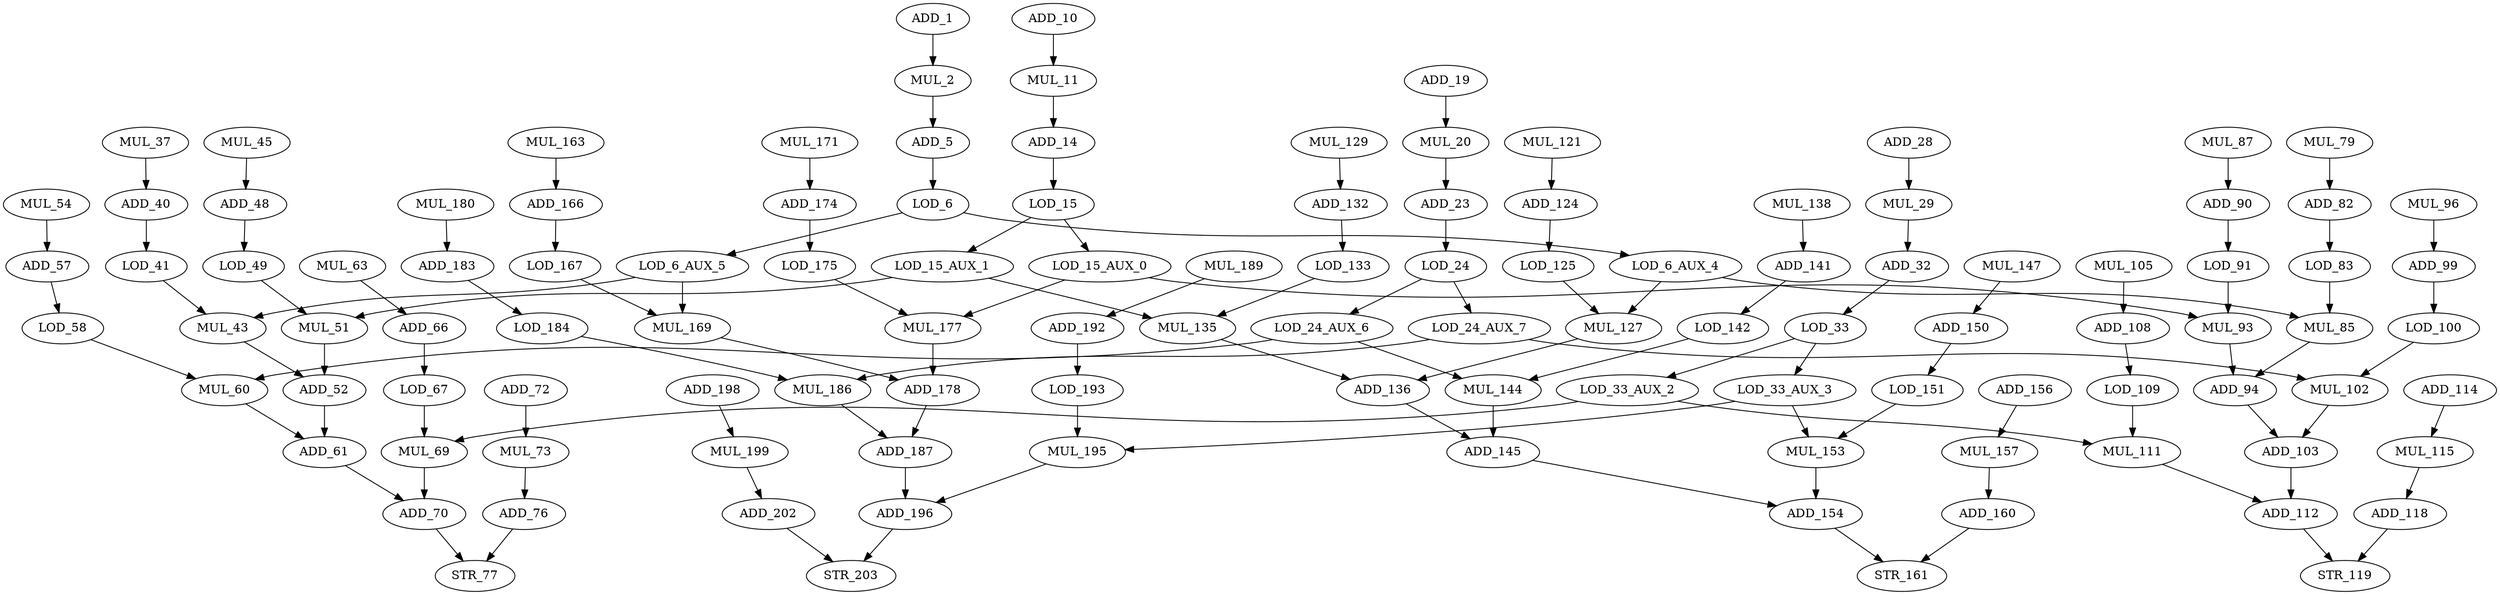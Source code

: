 digraph G {
    ADD_61;
    ADD_70;
    ADD_192;
    LOD_193;
    LOD_41;
    MUL_43;
    ADD_154;
    STR_161;
    ADD_112;
    STR_119;
    ADD_57;
    LOD_58;
    MUL_85;
    ADD_94;
    MUL_177;
    ADD_178;
    LOD_15_AUX_0;
    MUL_93;
    ADD_48;
    LOD_49;
    ADD_103;
    LOD_100;
    MUL_102;
    LOD_33_AUX_2;
    MUL_69;
    MUL_111;
    ADD_118;
    MUL_2;
    ADD_5;
    ADD_141;
    LOD_142;
    ADD_183;
    LOD_184;
    ADD_150;
    LOD_151;
    ADD_198;
    MUL_199;
    LOD_15;
    LOD_15_AUX_1;
    MUL_121;
    ADD_124;
    MUL_45;
    LOD_125;
    MUL_127;
    LOD_91;
    LOD_133;
    MUL_135;
    LOD_33_AUX_3;
    MUL_153;
    MUL_195;
    ADD_90;
    MUL_171;
    ADD_174;
    LOD_6;
    LOD_24_AUX_6;
    MUL_60;
    MUL_144;
    MUL_29;
    ADD_32;
    LOD_6_AUX_4;
    LOD_6_AUX_5;
    ADD_52;
    MUL_96;
    ADD_99;
    LOD_33;
    MUL_37;
    ADD_40;
    MUL_79;
    ADD_82;
    ADD_136;
    ADD_1;
    ADD_72;
    MUL_73;
    MUL_51;
    ADD_156;
    MUL_157;
    ADD_66;
    LOD_67;
    ADD_14;
    LOD_175;
    MUL_87;
    ADD_23;
    LOD_24;
    MUL_163;
    ADD_166;
    MUL_105;
    ADD_108;
    ADD_145;
    MUL_169;
    MUL_186;
    ADD_187;
    MUL_20;
    MUL_115;
    LOD_167;
    LOD_109;
    MUL_63;
    ADD_132;
    MUL_138;
    ADD_202;
    STR_203;
    MUL_11;
    LOD_83;
    MUL_129;
    ADD_196;
    MUL_54;
    ADD_76;
    MUL_147;
    ADD_160;
    ADD_28;
    ADD_19;
    ADD_10;
    STR_77;
    LOD_24_AUX_7;
    ADD_114;
    MUL_180;
    MUL_189;
    ADD_61 -> ADD_70 [w=0];
    ADD_70 -> STR_77 [w=0];
    ADD_192 -> LOD_193 [w=0];
    LOD_193 -> MUL_195 [w=0];
    LOD_41 -> MUL_43 [w=0];
    MUL_43 -> ADD_52 [w=0];
    ADD_154 -> STR_161 [w=0];
    ADD_112 -> STR_119 [w=0];
    ADD_57 -> LOD_58 [w=0];
    LOD_58 -> MUL_60 [w=0];
    MUL_85 -> ADD_94 [w=0];
    ADD_94 -> ADD_103 [w=0];
    MUL_177 -> ADD_178 [w=6];
    ADD_178 -> ADD_187 [w=0];
    LOD_15_AUX_0 -> MUL_93 [w=0];
    LOD_15_AUX_0 -> MUL_177 [w=0];
    MUL_93 -> ADD_94 [w=0];
    ADD_48 -> LOD_49 [w=0];
    LOD_49 -> MUL_51 [w=0];
    ADD_103 -> ADD_112 [w=4];
    LOD_100 -> MUL_102 [w=1];
    MUL_102 -> ADD_103 [w=0];
    LOD_33_AUX_2 -> MUL_69 [w=0];
    LOD_33_AUX_2 -> MUL_111 [w=0];
    MUL_69 -> ADD_70 [w=0];
    MUL_111 -> ADD_112 [w=0];
    ADD_118 -> STR_119 [w=0];
    MUL_2 -> ADD_5 [w=0];
    ADD_5 -> LOD_6 [w=1];
    ADD_141 -> LOD_142 [w=0];
    LOD_142 -> MUL_144 [w=0];
    ADD_183 -> LOD_184 [w=0];
    LOD_184 -> MUL_186 [w=0];
    ADD_150 -> LOD_151 [w=0];
    LOD_151 -> MUL_153 [w=0];
    ADD_198 -> MUL_199 [w=0];
    MUL_199 -> ADD_202 [w=0];
    LOD_15 -> LOD_15_AUX_0 [w=0];
    LOD_15 -> LOD_15_AUX_1 [w=5];
    LOD_15_AUX_1 -> MUL_51 [w=0];
    LOD_15_AUX_1 -> MUL_135 [w=0];
    MUL_121 -> ADD_124 [w=0];
    ADD_124 -> LOD_125 [w=0];
    MUL_45 -> ADD_48 [w=0];
    LOD_125 -> MUL_127 [w=0];
    MUL_127 -> ADD_136 [w=0];
    LOD_91 -> MUL_93 [w=0];
    LOD_133 -> MUL_135 [w=0];
    MUL_135 -> ADD_136 [w=0];
    LOD_33_AUX_3 -> MUL_153 [w=0];
    LOD_33_AUX_3 -> MUL_195 [w=0];
    MUL_153 -> ADD_154 [w=0];
    MUL_195 -> ADD_196 [w=0];
    ADD_90 -> LOD_91 [w=0];
    MUL_171 -> ADD_174 [w=0];
    ADD_174 -> LOD_175 [w=0];
    LOD_6 -> LOD_6_AUX_4 [w=1];
    LOD_6 -> LOD_6_AUX_5 [w=2];
    LOD_24_AUX_6 -> MUL_60 [w=0];
    LOD_24_AUX_6 -> MUL_144 [w=0];
    MUL_60 -> ADD_61 [w=0];
    MUL_144 -> ADD_145 [w=0];
    MUL_29 -> ADD_32 [w=0];
    ADD_32 -> LOD_33 [w=0];
    LOD_6_AUX_4 -> MUL_85 [w=0];
    LOD_6_AUX_4 -> MUL_127 [w=1];
    LOD_6_AUX_5 -> MUL_43 [w=0];
    LOD_6_AUX_5 -> MUL_169 [w=0];
    ADD_52 -> ADD_61 [w=6];
    MUL_96 -> ADD_99 [w=0];
    ADD_99 -> LOD_100 [w=0];
    LOD_33 -> LOD_33_AUX_2 [w=0];
    LOD_33 -> LOD_33_AUX_3 [w=4];
    MUL_37 -> ADD_40 [w=0];
    ADD_40 -> LOD_41 [w=0];
    MUL_79 -> ADD_82 [w=0];
    ADD_82 -> LOD_83 [w=0];
    ADD_136 -> ADD_145 [w=3];
    ADD_1 -> MUL_2 [w=0];
    ADD_72 -> MUL_73 [w=0];
    MUL_73 -> ADD_76 [w=1];
    MUL_51 -> ADD_52 [w=0];
    ADD_156 -> MUL_157 [w=1];
    MUL_157 -> ADD_160 [w=0];
    ADD_66 -> LOD_67 [w=0];
    LOD_67 -> MUL_69 [w=0];
    ADD_14 -> LOD_15 [w=0];
    LOD_175 -> MUL_177 [w=0];
    MUL_87 -> ADD_90 [w=0];
    ADD_23 -> LOD_24 [w=0];
    LOD_24 -> LOD_24_AUX_7 [w=0];
    LOD_24 -> LOD_24_AUX_6 [w=0];
    MUL_163 -> ADD_166 [w=0];
    ADD_166 -> LOD_167 [w=1];
    MUL_105 -> ADD_108 [w=0];
    ADD_108 -> LOD_109 [w=0];
    ADD_145 -> ADD_154 [w=7];
    MUL_169 -> ADD_178 [w=0];
    MUL_186 -> ADD_187 [w=4];
    ADD_187 -> ADD_196 [w=0];
    MUL_20 -> ADD_23 [w=0];
    MUL_115 -> ADD_118 [w=0];
    LOD_167 -> MUL_169 [w=0];
    LOD_109 -> MUL_111 [w=0];
    MUL_63 -> ADD_66 [w=0];
    ADD_132 -> LOD_133 [w=0];
    MUL_138 -> ADD_141 [w=0];
    ADD_202 -> STR_203 [w=1];
    MUL_11 -> ADD_14 [w=0];
    LOD_83 -> MUL_85 [w=0];
    MUL_129 -> ADD_132 [w=0];
    ADD_196 -> STR_203 [w=1];
    MUL_54 -> ADD_57 [w=0];
    ADD_76 -> STR_77 [w=0];
    MUL_147 -> ADD_150 [w=0];
    ADD_160 -> STR_161 [w=1];
    ADD_28 -> MUL_29 [w=0];
    ADD_19 -> MUL_20 [w=0];
    ADD_10 -> MUL_11 [w=0];
    LOD_24_AUX_7 -> MUL_102 [w=0];
    LOD_24_AUX_7 -> MUL_186 [w=0];
    ADD_114 -> MUL_115 [w=1];
    MUL_180 -> ADD_183 [w=0];
    MUL_189 -> ADD_192 [w=1];
}
